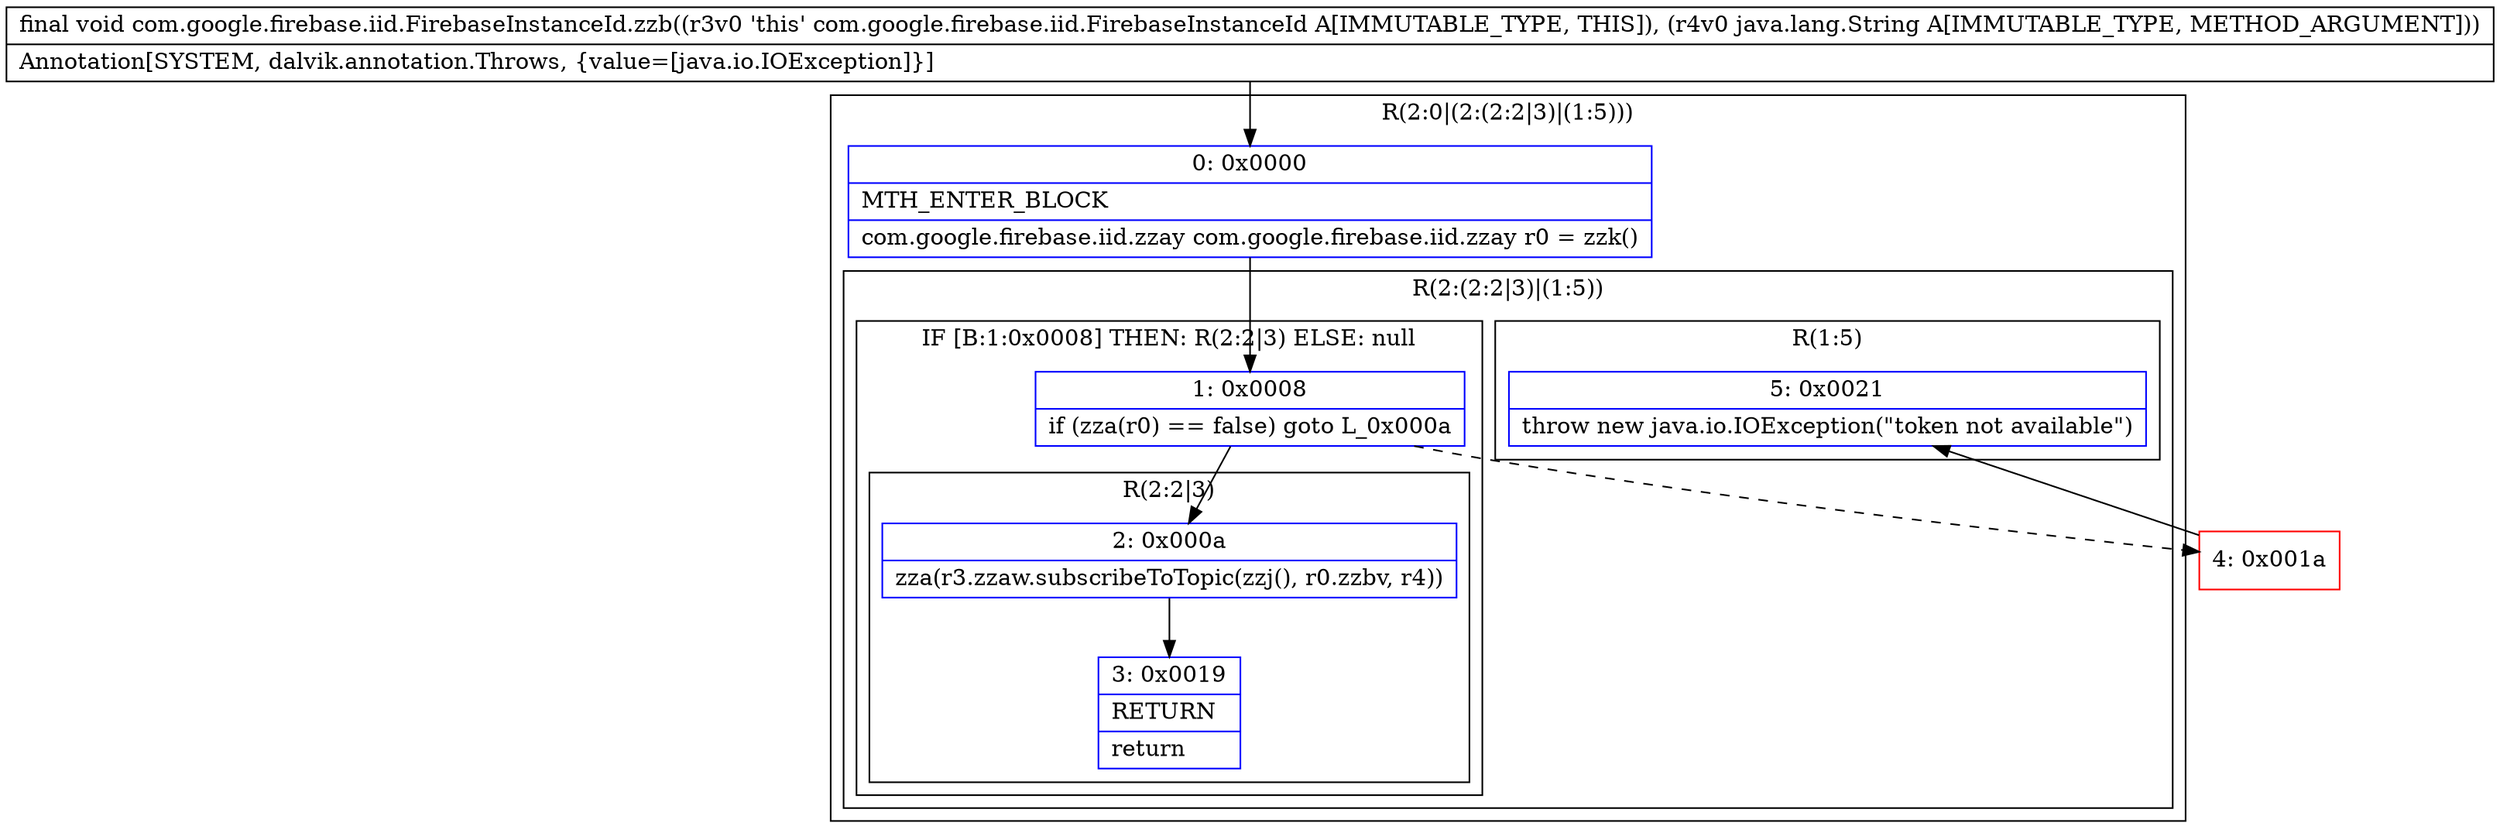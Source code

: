 digraph "CFG forcom.google.firebase.iid.FirebaseInstanceId.zzb(Ljava\/lang\/String;)V" {
subgraph cluster_Region_1612670234 {
label = "R(2:0|(2:(2:2|3)|(1:5)))";
node [shape=record,color=blue];
Node_0 [shape=record,label="{0\:\ 0x0000|MTH_ENTER_BLOCK\l|com.google.firebase.iid.zzay com.google.firebase.iid.zzay r0 = zzk()\l}"];
subgraph cluster_Region_2013562626 {
label = "R(2:(2:2|3)|(1:5))";
node [shape=record,color=blue];
subgraph cluster_IfRegion_1496792994 {
label = "IF [B:1:0x0008] THEN: R(2:2|3) ELSE: null";
node [shape=record,color=blue];
Node_1 [shape=record,label="{1\:\ 0x0008|if (zza(r0) == false) goto L_0x000a\l}"];
subgraph cluster_Region_1042705357 {
label = "R(2:2|3)";
node [shape=record,color=blue];
Node_2 [shape=record,label="{2\:\ 0x000a|zza(r3.zzaw.subscribeToTopic(zzj(), r0.zzbv, r4))\l}"];
Node_3 [shape=record,label="{3\:\ 0x0019|RETURN\l|return\l}"];
}
}
subgraph cluster_Region_1455047789 {
label = "R(1:5)";
node [shape=record,color=blue];
Node_5 [shape=record,label="{5\:\ 0x0021|throw new java.io.IOException(\"token not available\")\l}"];
}
}
}
Node_4 [shape=record,color=red,label="{4\:\ 0x001a}"];
MethodNode[shape=record,label="{final void com.google.firebase.iid.FirebaseInstanceId.zzb((r3v0 'this' com.google.firebase.iid.FirebaseInstanceId A[IMMUTABLE_TYPE, THIS]), (r4v0 java.lang.String A[IMMUTABLE_TYPE, METHOD_ARGUMENT]))  | Annotation[SYSTEM, dalvik.annotation.Throws, \{value=[java.io.IOException]\}]\l}"];
MethodNode -> Node_0;
Node_0 -> Node_1;
Node_1 -> Node_2;
Node_1 -> Node_4[style=dashed];
Node_2 -> Node_3;
Node_4 -> Node_5;
}

